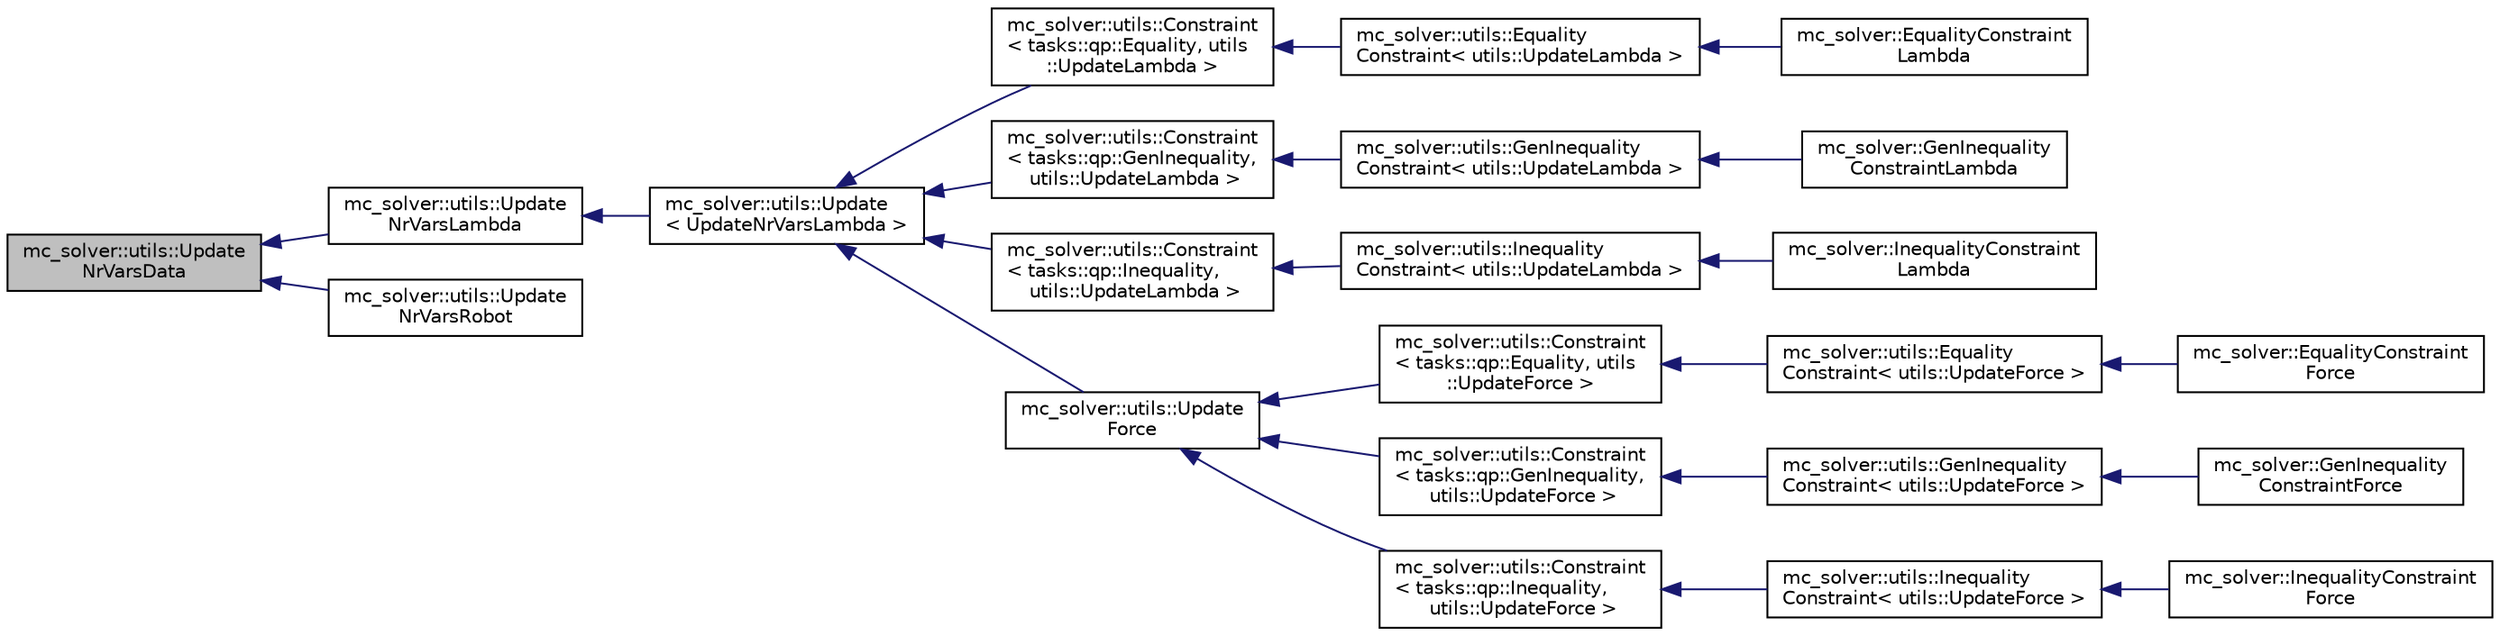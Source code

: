 digraph "mc_solver::utils::UpdateNrVarsData"
{
 // INTERACTIVE_SVG=YES
 // LATEX_PDF_SIZE
  edge [fontname="Helvetica",fontsize="10",labelfontname="Helvetica",labelfontsize="10"];
  node [fontname="Helvetica",fontsize="10",shape=record];
  rankdir="LR";
  Node1 [label="mc_solver::utils::Update\lNrVarsData",height=0.2,width=0.4,color="black", fillcolor="grey75", style="filled", fontcolor="black",tooltip=" "];
  Node1 -> Node2 [dir="back",color="midnightblue",fontsize="10",style="solid",fontname="Helvetica"];
  Node2 [label="mc_solver::utils::Update\lNrVarsLambda",height=0.2,width=0.4,color="black", fillcolor="white", style="filled",URL="$structmc__solver_1_1utils_1_1UpdateNrVarsLambda.html",tooltip=" "];
  Node2 -> Node3 [dir="back",color="midnightblue",fontsize="10",style="solid",fontname="Helvetica"];
  Node3 [label="mc_solver::utils::Update\l\< UpdateNrVarsLambda \>",height=0.2,width=0.4,color="black", fillcolor="white", style="filled",URL="$structmc__solver_1_1utils_1_1Update.html",tooltip=" "];
  Node3 -> Node4 [dir="back",color="midnightblue",fontsize="10",style="solid",fontname="Helvetica"];
  Node4 [label="mc_solver::utils::Constraint\l\< tasks::qp::Equality, utils\l::UpdateLambda \>",height=0.2,width=0.4,color="black", fillcolor="white", style="filled",URL="$structmc__solver_1_1utils_1_1Constraint.html",tooltip=" "];
  Node4 -> Node5 [dir="back",color="midnightblue",fontsize="10",style="solid",fontname="Helvetica"];
  Node5 [label="mc_solver::utils::Equality\lConstraint\< utils::UpdateLambda \>",height=0.2,width=0.4,color="black", fillcolor="white", style="filled",URL="$structmc__solver_1_1utils_1_1EqualityConstraint.html",tooltip=" "];
  Node5 -> Node6 [dir="back",color="midnightblue",fontsize="10",style="solid",fontname="Helvetica"];
  Node6 [label="mc_solver::EqualityConstraint\lLambda",height=0.2,width=0.4,color="black", fillcolor="white", style="filled",URL="$structmc__solver_1_1EqualityConstraintLambda.html",tooltip=" "];
  Node3 -> Node7 [dir="back",color="midnightblue",fontsize="10",style="solid",fontname="Helvetica"];
  Node7 [label="mc_solver::utils::Constraint\l\< tasks::qp::GenInequality,\l utils::UpdateLambda \>",height=0.2,width=0.4,color="black", fillcolor="white", style="filled",URL="$structmc__solver_1_1utils_1_1Constraint.html",tooltip=" "];
  Node7 -> Node8 [dir="back",color="midnightblue",fontsize="10",style="solid",fontname="Helvetica"];
  Node8 [label="mc_solver::utils::GenInequality\lConstraint\< utils::UpdateLambda \>",height=0.2,width=0.4,color="black", fillcolor="white", style="filled",URL="$structmc__solver_1_1utils_1_1GenInequalityConstraint.html",tooltip=" "];
  Node8 -> Node9 [dir="back",color="midnightblue",fontsize="10",style="solid",fontname="Helvetica"];
  Node9 [label="mc_solver::GenInequality\lConstraintLambda",height=0.2,width=0.4,color="black", fillcolor="white", style="filled",URL="$structmc__solver_1_1GenInequalityConstraintLambda.html",tooltip=" "];
  Node3 -> Node10 [dir="back",color="midnightblue",fontsize="10",style="solid",fontname="Helvetica"];
  Node10 [label="mc_solver::utils::Constraint\l\< tasks::qp::Inequality,\l utils::UpdateLambda \>",height=0.2,width=0.4,color="black", fillcolor="white", style="filled",URL="$structmc__solver_1_1utils_1_1Constraint.html",tooltip=" "];
  Node10 -> Node11 [dir="back",color="midnightblue",fontsize="10",style="solid",fontname="Helvetica"];
  Node11 [label="mc_solver::utils::Inequality\lConstraint\< utils::UpdateLambda \>",height=0.2,width=0.4,color="black", fillcolor="white", style="filled",URL="$structmc__solver_1_1utils_1_1InequalityConstraint.html",tooltip=" "];
  Node11 -> Node12 [dir="back",color="midnightblue",fontsize="10",style="solid",fontname="Helvetica"];
  Node12 [label="mc_solver::InequalityConstraint\lLambda",height=0.2,width=0.4,color="black", fillcolor="white", style="filled",URL="$structmc__solver_1_1InequalityConstraintLambda.html",tooltip=" "];
  Node3 -> Node13 [dir="back",color="midnightblue",fontsize="10",style="solid",fontname="Helvetica"];
  Node13 [label="mc_solver::utils::Update\lForce",height=0.2,width=0.4,color="black", fillcolor="white", style="filled",URL="$structmc__solver_1_1utils_1_1UpdateForce.html",tooltip=" "];
  Node13 -> Node14 [dir="back",color="midnightblue",fontsize="10",style="solid",fontname="Helvetica"];
  Node14 [label="mc_solver::utils::Constraint\l\< tasks::qp::Equality, utils\l::UpdateForce \>",height=0.2,width=0.4,color="black", fillcolor="white", style="filled",URL="$structmc__solver_1_1utils_1_1Constraint.html",tooltip=" "];
  Node14 -> Node15 [dir="back",color="midnightblue",fontsize="10",style="solid",fontname="Helvetica"];
  Node15 [label="mc_solver::utils::Equality\lConstraint\< utils::UpdateForce \>",height=0.2,width=0.4,color="black", fillcolor="white", style="filled",URL="$structmc__solver_1_1utils_1_1EqualityConstraint.html",tooltip=" "];
  Node15 -> Node16 [dir="back",color="midnightblue",fontsize="10",style="solid",fontname="Helvetica"];
  Node16 [label="mc_solver::EqualityConstraint\lForce",height=0.2,width=0.4,color="black", fillcolor="white", style="filled",URL="$structmc__solver_1_1EqualityConstraintForce.html",tooltip=" "];
  Node13 -> Node17 [dir="back",color="midnightblue",fontsize="10",style="solid",fontname="Helvetica"];
  Node17 [label="mc_solver::utils::Constraint\l\< tasks::qp::GenInequality,\l utils::UpdateForce \>",height=0.2,width=0.4,color="black", fillcolor="white", style="filled",URL="$structmc__solver_1_1utils_1_1Constraint.html",tooltip=" "];
  Node17 -> Node18 [dir="back",color="midnightblue",fontsize="10",style="solid",fontname="Helvetica"];
  Node18 [label="mc_solver::utils::GenInequality\lConstraint\< utils::UpdateForce \>",height=0.2,width=0.4,color="black", fillcolor="white", style="filled",URL="$structmc__solver_1_1utils_1_1GenInequalityConstraint.html",tooltip=" "];
  Node18 -> Node19 [dir="back",color="midnightblue",fontsize="10",style="solid",fontname="Helvetica"];
  Node19 [label="mc_solver::GenInequality\lConstraintForce",height=0.2,width=0.4,color="black", fillcolor="white", style="filled",URL="$structmc__solver_1_1GenInequalityConstraintForce.html",tooltip=" "];
  Node13 -> Node20 [dir="back",color="midnightblue",fontsize="10",style="solid",fontname="Helvetica"];
  Node20 [label="mc_solver::utils::Constraint\l\< tasks::qp::Inequality,\l utils::UpdateForce \>",height=0.2,width=0.4,color="black", fillcolor="white", style="filled",URL="$structmc__solver_1_1utils_1_1Constraint.html",tooltip=" "];
  Node20 -> Node21 [dir="back",color="midnightblue",fontsize="10",style="solid",fontname="Helvetica"];
  Node21 [label="mc_solver::utils::Inequality\lConstraint\< utils::UpdateForce \>",height=0.2,width=0.4,color="black", fillcolor="white", style="filled",URL="$structmc__solver_1_1utils_1_1InequalityConstraint.html",tooltip=" "];
  Node21 -> Node22 [dir="back",color="midnightblue",fontsize="10",style="solid",fontname="Helvetica"];
  Node22 [label="mc_solver::InequalityConstraint\lForce",height=0.2,width=0.4,color="black", fillcolor="white", style="filled",URL="$structmc__solver_1_1InequalityConstraintForce.html",tooltip=" "];
  Node1 -> Node23 [dir="back",color="midnightblue",fontsize="10",style="solid",fontname="Helvetica"];
  Node23 [label="mc_solver::utils::Update\lNrVarsRobot",height=0.2,width=0.4,color="black", fillcolor="white", style="filled",URL="$structmc__solver_1_1utils_1_1UpdateNrVarsRobot.html",tooltip=" "];
}
